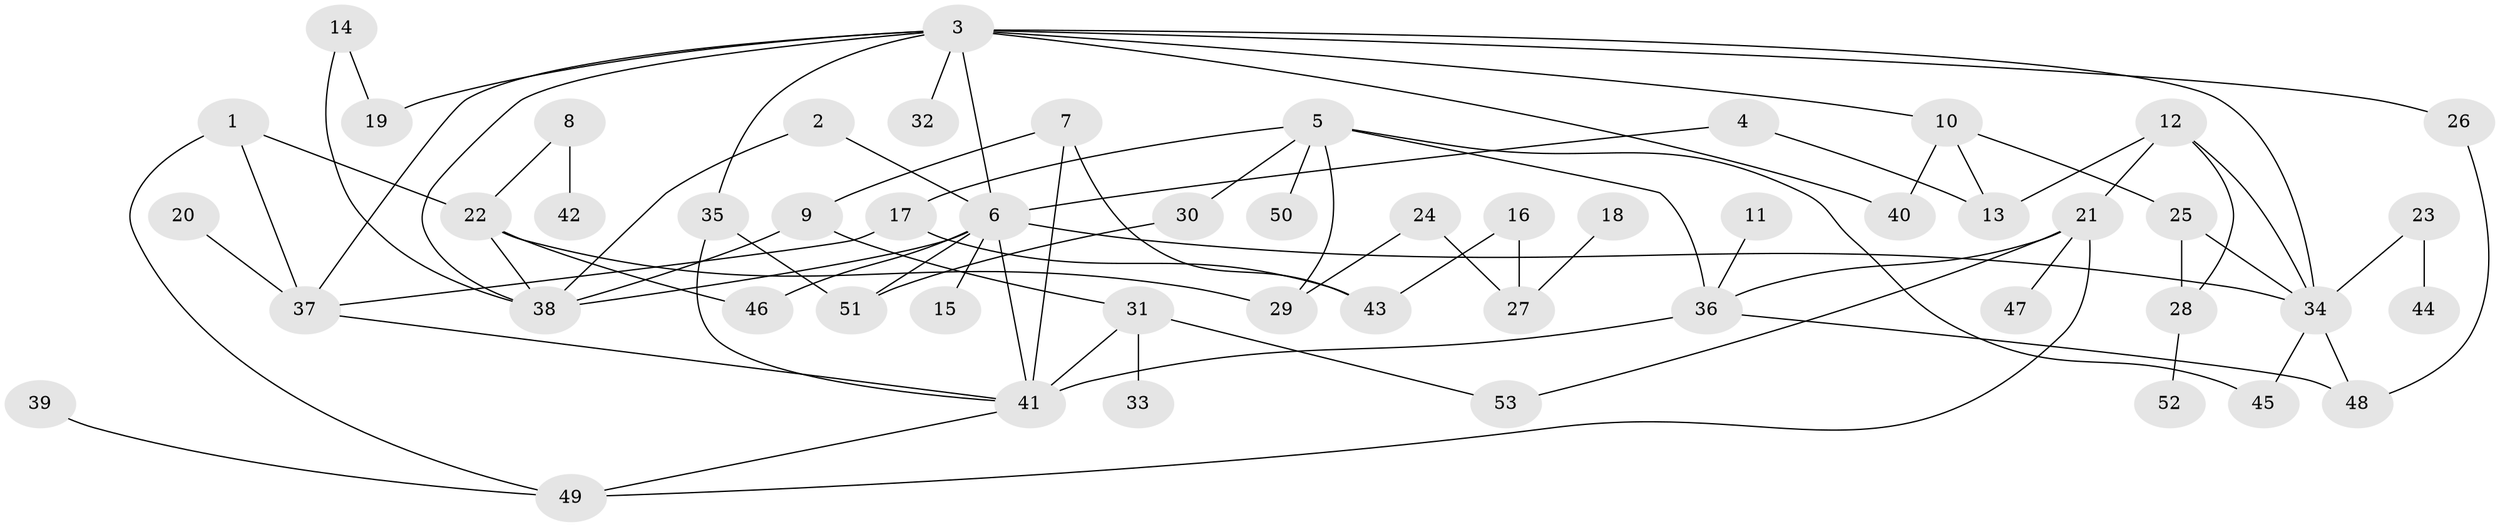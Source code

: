 // original degree distribution, {5: 0.10476190476190476, 6: 0.02857142857142857, 4: 0.0761904761904762, 7: 0.01904761904761905, 3: 0.1619047619047619, 2: 0.3619047619047619, 1: 0.24761904761904763}
// Generated by graph-tools (version 1.1) at 2025/25/03/09/25 03:25:28]
// undirected, 53 vertices, 80 edges
graph export_dot {
graph [start="1"]
  node [color=gray90,style=filled];
  1;
  2;
  3;
  4;
  5;
  6;
  7;
  8;
  9;
  10;
  11;
  12;
  13;
  14;
  15;
  16;
  17;
  18;
  19;
  20;
  21;
  22;
  23;
  24;
  25;
  26;
  27;
  28;
  29;
  30;
  31;
  32;
  33;
  34;
  35;
  36;
  37;
  38;
  39;
  40;
  41;
  42;
  43;
  44;
  45;
  46;
  47;
  48;
  49;
  50;
  51;
  52;
  53;
  1 -- 22 [weight=1.0];
  1 -- 37 [weight=1.0];
  1 -- 49 [weight=1.0];
  2 -- 6 [weight=1.0];
  2 -- 38 [weight=1.0];
  3 -- 6 [weight=1.0];
  3 -- 10 [weight=1.0];
  3 -- 19 [weight=2.0];
  3 -- 26 [weight=1.0];
  3 -- 32 [weight=1.0];
  3 -- 34 [weight=2.0];
  3 -- 35 [weight=1.0];
  3 -- 37 [weight=1.0];
  3 -- 38 [weight=1.0];
  3 -- 40 [weight=1.0];
  4 -- 6 [weight=1.0];
  4 -- 13 [weight=1.0];
  5 -- 17 [weight=1.0];
  5 -- 29 [weight=1.0];
  5 -- 30 [weight=1.0];
  5 -- 36 [weight=1.0];
  5 -- 45 [weight=1.0];
  5 -- 50 [weight=1.0];
  6 -- 15 [weight=1.0];
  6 -- 34 [weight=1.0];
  6 -- 38 [weight=1.0];
  6 -- 41 [weight=1.0];
  6 -- 46 [weight=1.0];
  6 -- 51 [weight=1.0];
  7 -- 9 [weight=1.0];
  7 -- 41 [weight=2.0];
  7 -- 43 [weight=1.0];
  8 -- 22 [weight=1.0];
  8 -- 42 [weight=1.0];
  9 -- 31 [weight=1.0];
  9 -- 38 [weight=1.0];
  10 -- 13 [weight=1.0];
  10 -- 25 [weight=1.0];
  10 -- 40 [weight=1.0];
  11 -- 36 [weight=1.0];
  12 -- 13 [weight=1.0];
  12 -- 21 [weight=1.0];
  12 -- 28 [weight=1.0];
  12 -- 34 [weight=1.0];
  14 -- 19 [weight=1.0];
  14 -- 38 [weight=1.0];
  16 -- 27 [weight=1.0];
  16 -- 43 [weight=1.0];
  17 -- 37 [weight=1.0];
  17 -- 43 [weight=1.0];
  18 -- 27 [weight=1.0];
  20 -- 37 [weight=1.0];
  21 -- 36 [weight=1.0];
  21 -- 47 [weight=1.0];
  21 -- 49 [weight=1.0];
  21 -- 53 [weight=1.0];
  22 -- 29 [weight=1.0];
  22 -- 38 [weight=1.0];
  22 -- 46 [weight=1.0];
  23 -- 34 [weight=1.0];
  23 -- 44 [weight=1.0];
  24 -- 27 [weight=1.0];
  24 -- 29 [weight=1.0];
  25 -- 28 [weight=1.0];
  25 -- 34 [weight=1.0];
  26 -- 48 [weight=1.0];
  28 -- 52 [weight=1.0];
  30 -- 51 [weight=1.0];
  31 -- 33 [weight=2.0];
  31 -- 41 [weight=1.0];
  31 -- 53 [weight=1.0];
  34 -- 45 [weight=1.0];
  34 -- 48 [weight=1.0];
  35 -- 41 [weight=1.0];
  35 -- 51 [weight=1.0];
  36 -- 41 [weight=1.0];
  36 -- 48 [weight=1.0];
  37 -- 41 [weight=1.0];
  39 -- 49 [weight=1.0];
  41 -- 49 [weight=1.0];
}
